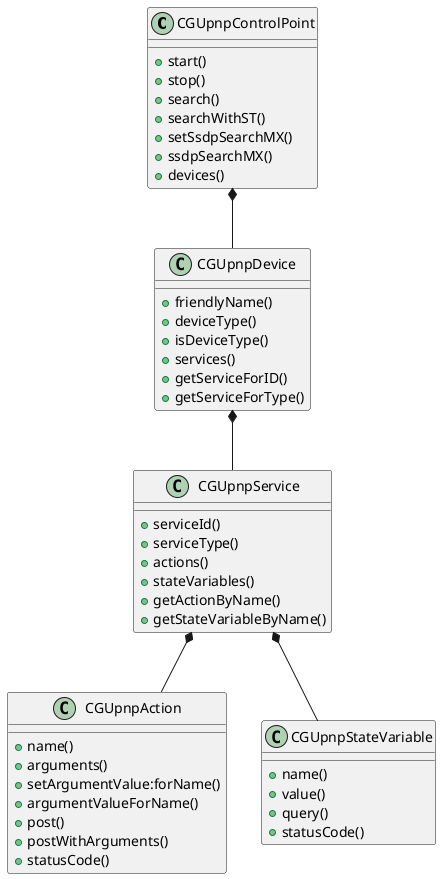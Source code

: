 @startuml
class CGUpnpControlPoint {
+start()
+stop()
+search()
+searchWithST()
+setSsdpSearchMX()
+ssdpSearchMX()
+devices()    
}
class CGUpnpDevice {
+friendlyName()
+deviceType()
+isDeviceType()
+services()
+getServiceForID()
+getServiceForType()
}
class CGUpnpService {
+serviceId()
+serviceType()
+actions()
+stateVariables()
+getActionByName()
+getStateVariableByName()
}
class CGUpnpAction {
+name()
+arguments()
+setArgumentValue:forName()
+argumentValueForName()
+post()
+postWithArguments()
+statusCode()
}
class CGUpnpStateVariable {
+name()
+value()
+query()
+statusCode()
}
CGUpnpControlPoint *-- CGUpnpDevice
CGUpnpDevice *-- CGUpnpService
CGUpnpService *-- CGUpnpAction
CGUpnpService *-- CGUpnpStateVariable
@enduml
